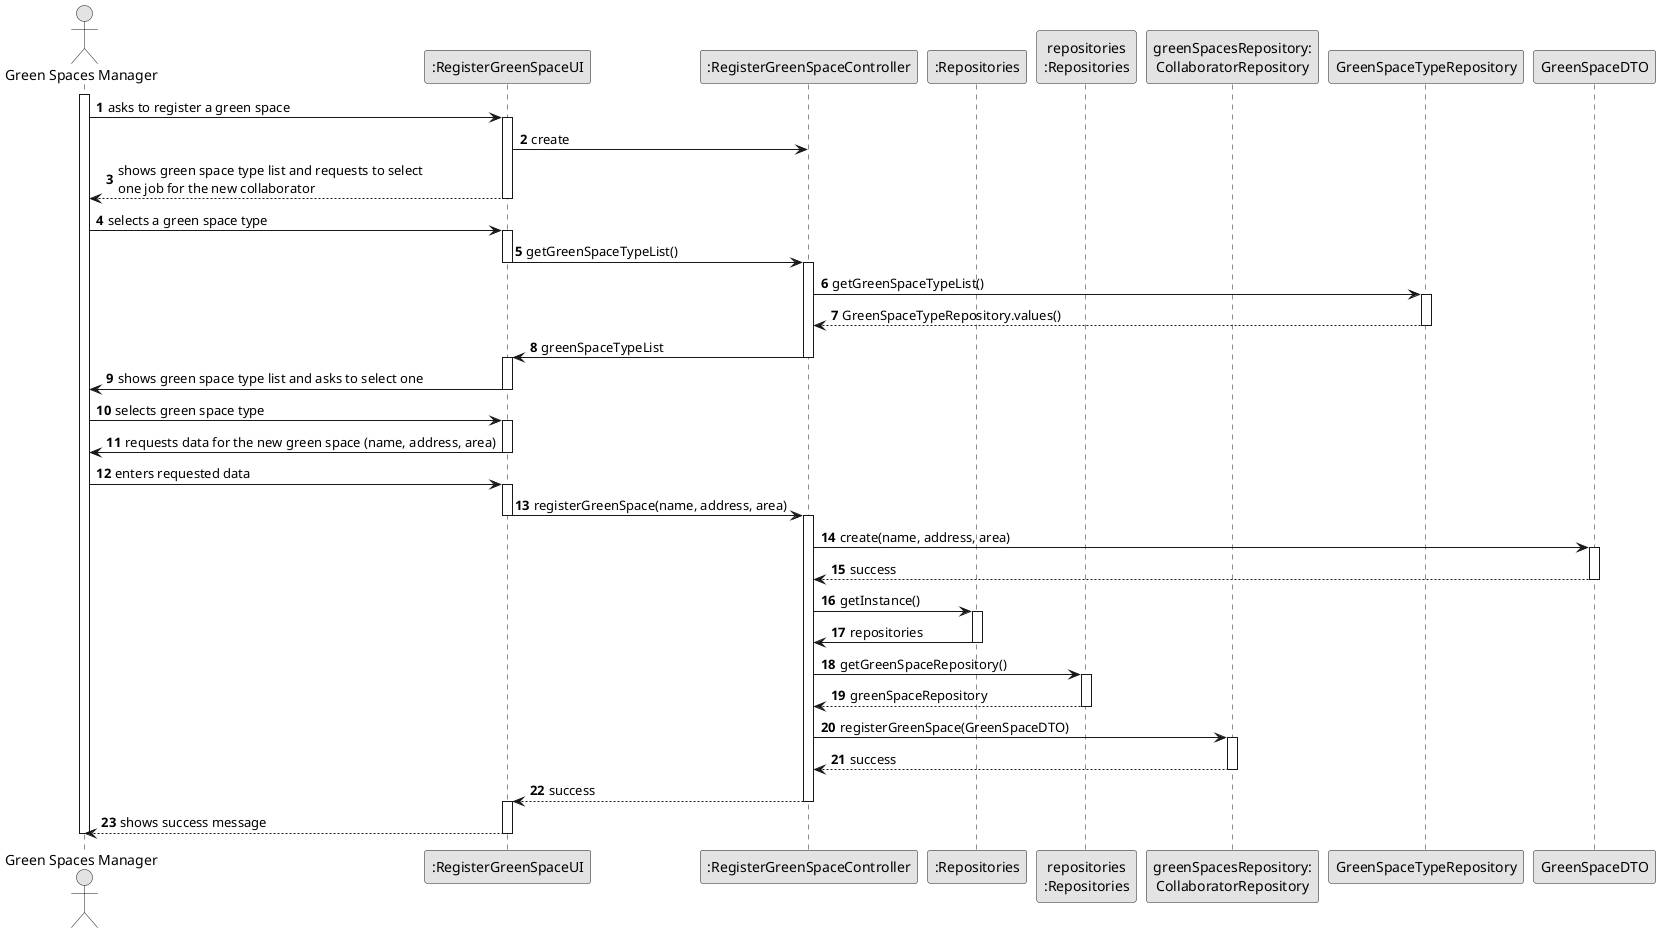 @startuml
skinparam monochrome true
skinparam packageStyle rectangle
skinparam shadowing false

autonumber

'hide footbox
actor "Green Spaces Manager" as HRM
participant ":RegisterGreenSpaceUI" as UI
participant ":RegisterGreenSpaceController" as CTRL
participant ":Repositories" as RepositorySingleton
participant "repositories\n:Repositories" as PLAT
participant "greenSpacesRepository:\nCollaboratorRepository" as collaboratorRepository
participant "GreenSpaceTypeRepository" as DocumentTypeRepository
participant "GreenSpaceDTO" as GreenSpaceDTO
activate HRM

    HRM -> UI : asks to register a green space
    activate UI

    UI -> CTRL : create

    UI --> HRM : shows green space type list and requests to select \none job for the new collaborator
    deactivate UI

    HRM -> UI : selects a green space type
    activate UI
    UI -> CTRL : getGreenSpaceTypeList()
    deactivate UI
    activate CTRL
    CTRL -> DocumentTypeRepository : getGreenSpaceTypeList()

    activate DocumentTypeRepository
    DocumentTypeRepository --> CTRL : GreenSpaceTypeRepository.values()
    deactivate DocumentTypeRepository
    CTRL -> UI : greenSpaceTypeList

    deactivate CTRL
    activate UI

    UI -> HRM : shows green space type list and asks to select one
    deactivate UI
    HRM -> UI : selects green space type
    activate UI
    UI -> HRM : requests data for the new green space (name, address, area)
    deactivate UI
    HRM -> UI : enters requested data
    activate UI


    UI -> CTRL : registerGreenSpace(name, address, area)
    deactivate UI
    activate CTRL
    ' Use GreenSpaceDTO to encapsulate data
    CTRL -> GreenSpaceDTO : create(name, address, area)
    activate GreenSpaceDTO
    GreenSpaceDTO --> CTRL : success
    deactivate GreenSpaceDTO
    CTRL -> RepositorySingleton : getInstance()
    activate RepositorySingleton
    RepositorySingleton -> CTRL : repositories
    deactivate RepositorySingleton

    CTRL -> PLAT : getGreenSpaceRepository()
    activate PLAT
    PLAT --> CTRL : greenSpaceRepository
    deactivate PLAT

    ' Pass GreenSpaceDTO to the repository
    CTRL -> collaboratorRepository : registerGreenSpace(GreenSpaceDTO)
    activate collaboratorRepository

    collaboratorRepository --> CTRL : success

    deactivate collaboratorRepository
    CTRL --> UI : success
    deactivate CTRL
    activate UI

    UI --> HRM : shows success message
    deactivate UI

deactivate HRM

@enduml
